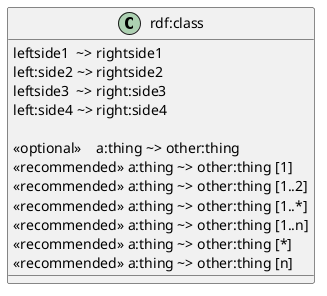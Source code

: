 @startuml
' node node_modules/pegjs/bin/pegjs src/plantuml.pegjs src/plantuml.js
' node plantcode -l coffeescript tests/complex/classnames.plantuml > tests/complex/classnames.coffee

' class someclass
' 
' class §$noQuotes|_:;~#!§$()[]+-*\/,| {
' }
' 
' class "inQuotes" {
' }
' 
' class "AZaz09 |_:;~#!§$()[]+-*\/,{}|" {
' }
' 
' class "withDescr1" <<something>>
' 
' class "withDescr2" <<some { } thing>> {
' }

class "rdf:class" {
    leftside1  ~> rightside1
    left:side2 ~> rightside2
    leftside3  ~> right:side3
    left:side4 ~> right:side4

    <<optional>>    a:thing ~> other:thing
    <<recommended>> a:thing ~> other:thing [1]
    <<recommended>> a:thing ~> other:thing [1..2]
    <<recommended>> a:thing ~> other:thing [1..*]
    <<recommended>> a:thing ~> other:thing [1..n]
    <<recommended>> a:thing ~> other:thing [*]
    <<recommended>> a:thing ~> other:thing [n]
}

@enduml